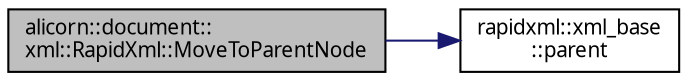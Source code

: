 digraph "alicorn::document::xml::RapidXml::MoveToParentNode"
{
 // INTERACTIVE_SVG=YES
  edge [fontname="Verdana",fontsize="10",labelfontname="Verdana",labelfontsize="10"];
  node [fontname="Verdana",fontsize="10",shape=record];
  rankdir="LR";
  Node1 [label="alicorn::document::\lxml::RapidXml::MoveToParentNode",height=0.2,width=0.4,color="black", fillcolor="grey75", style="filled", fontcolor="black"];
  Node1 -> Node2 [color="midnightblue",fontsize="10",style="solid",fontname="Verdana"];
  Node2 [label="rapidxml::xml_base\l::parent",height=0.2,width=0.4,color="black", fillcolor="white", style="filled",URL="$a00153.html#a7f31ae930f93852830234db1ae59c4c4"];
}
